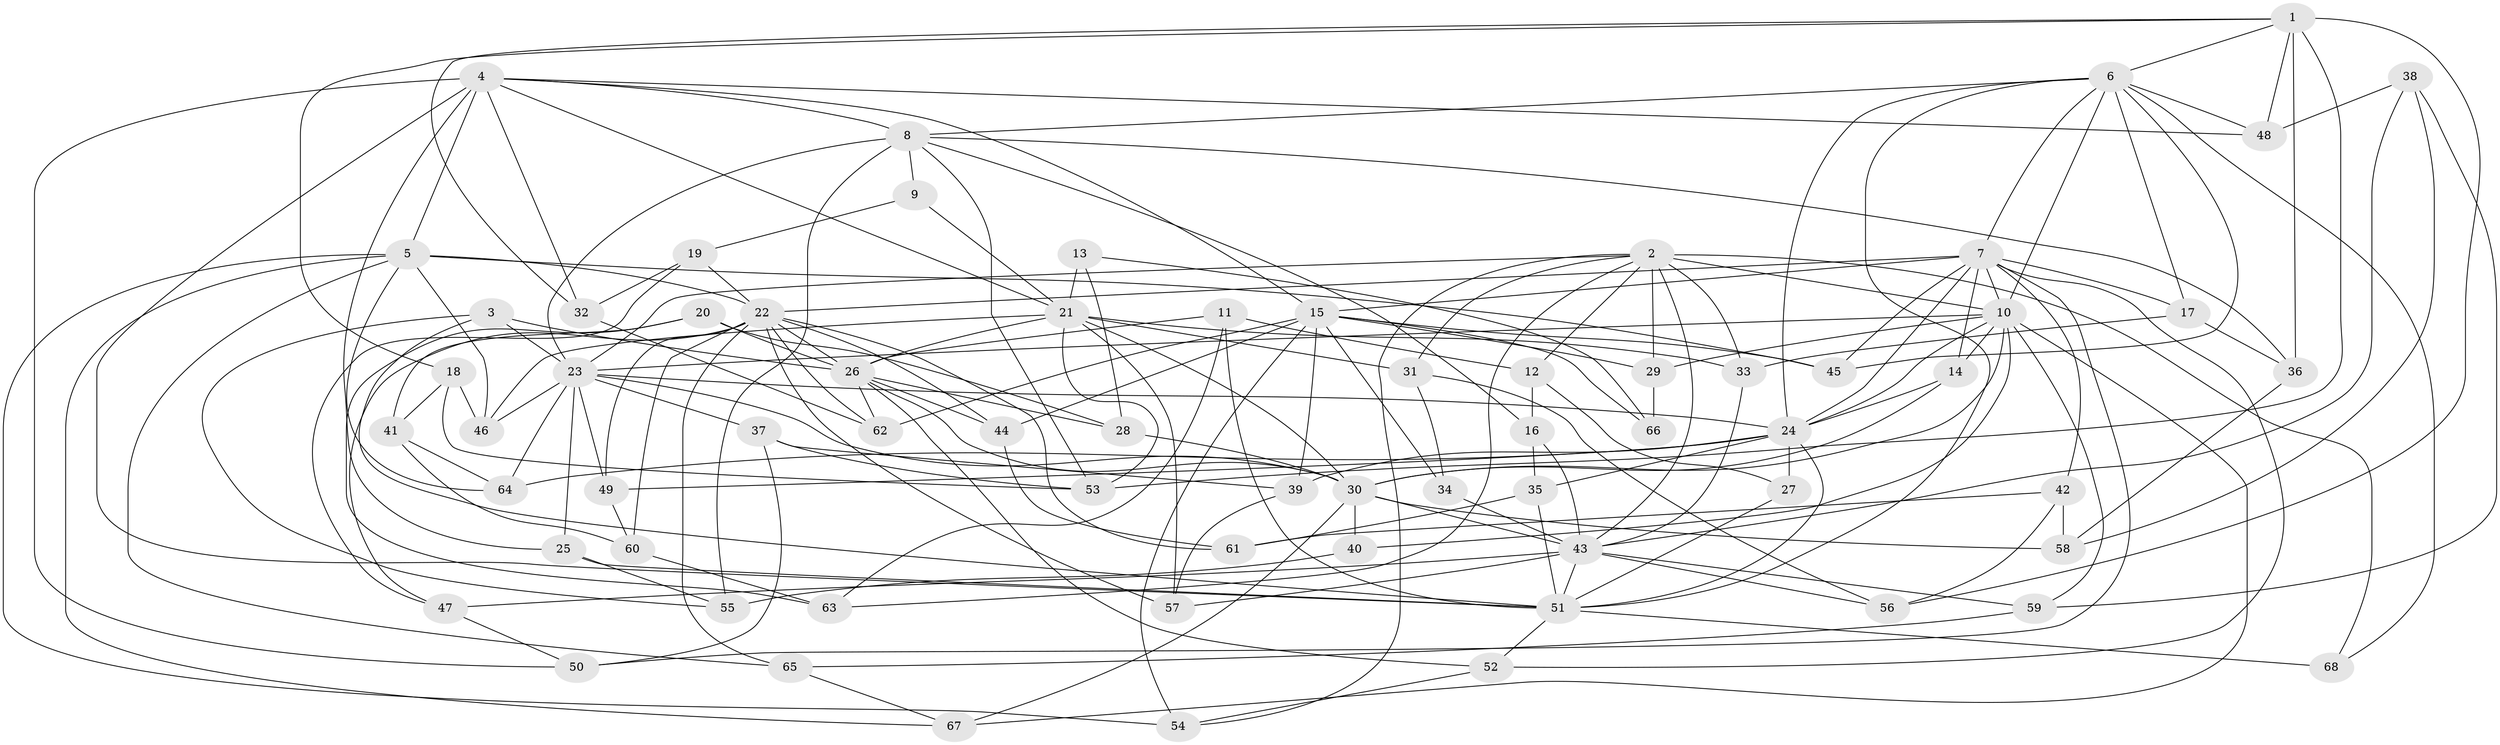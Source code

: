 // original degree distribution, {4: 1.0}
// Generated by graph-tools (version 1.1) at 2025/37/03/09/25 02:37:56]
// undirected, 68 vertices, 184 edges
graph export_dot {
graph [start="1"]
  node [color=gray90,style=filled];
  1;
  2;
  3;
  4;
  5;
  6;
  7;
  8;
  9;
  10;
  11;
  12;
  13;
  14;
  15;
  16;
  17;
  18;
  19;
  20;
  21;
  22;
  23;
  24;
  25;
  26;
  27;
  28;
  29;
  30;
  31;
  32;
  33;
  34;
  35;
  36;
  37;
  38;
  39;
  40;
  41;
  42;
  43;
  44;
  45;
  46;
  47;
  48;
  49;
  50;
  51;
  52;
  53;
  54;
  55;
  56;
  57;
  58;
  59;
  60;
  61;
  62;
  63;
  64;
  65;
  66;
  67;
  68;
  1 -- 6 [weight=1.0];
  1 -- 18 [weight=1.0];
  1 -- 32 [weight=1.0];
  1 -- 36 [weight=1.0];
  1 -- 48 [weight=1.0];
  1 -- 53 [weight=2.0];
  1 -- 56 [weight=1.0];
  2 -- 10 [weight=1.0];
  2 -- 12 [weight=1.0];
  2 -- 23 [weight=1.0];
  2 -- 29 [weight=1.0];
  2 -- 31 [weight=1.0];
  2 -- 33 [weight=1.0];
  2 -- 43 [weight=1.0];
  2 -- 54 [weight=1.0];
  2 -- 63 [weight=1.0];
  2 -- 68 [weight=1.0];
  3 -- 23 [weight=1.0];
  3 -- 26 [weight=1.0];
  3 -- 51 [weight=1.0];
  3 -- 55 [weight=1.0];
  4 -- 5 [weight=3.0];
  4 -- 8 [weight=2.0];
  4 -- 15 [weight=1.0];
  4 -- 21 [weight=1.0];
  4 -- 25 [weight=1.0];
  4 -- 32 [weight=1.0];
  4 -- 48 [weight=1.0];
  4 -- 50 [weight=1.0];
  4 -- 51 [weight=1.0];
  5 -- 22 [weight=1.0];
  5 -- 45 [weight=1.0];
  5 -- 46 [weight=1.0];
  5 -- 54 [weight=1.0];
  5 -- 64 [weight=1.0];
  5 -- 65 [weight=1.0];
  5 -- 67 [weight=1.0];
  6 -- 7 [weight=1.0];
  6 -- 8 [weight=1.0];
  6 -- 10 [weight=1.0];
  6 -- 17 [weight=1.0];
  6 -- 24 [weight=1.0];
  6 -- 45 [weight=1.0];
  6 -- 48 [weight=1.0];
  6 -- 51 [weight=1.0];
  6 -- 68 [weight=1.0];
  7 -- 10 [weight=1.0];
  7 -- 14 [weight=1.0];
  7 -- 15 [weight=2.0];
  7 -- 17 [weight=1.0];
  7 -- 22 [weight=1.0];
  7 -- 24 [weight=1.0];
  7 -- 42 [weight=1.0];
  7 -- 45 [weight=1.0];
  7 -- 50 [weight=1.0];
  7 -- 52 [weight=1.0];
  8 -- 9 [weight=1.0];
  8 -- 16 [weight=1.0];
  8 -- 23 [weight=2.0];
  8 -- 36 [weight=1.0];
  8 -- 53 [weight=1.0];
  8 -- 55 [weight=1.0];
  9 -- 19 [weight=1.0];
  9 -- 21 [weight=2.0];
  10 -- 14 [weight=1.0];
  10 -- 23 [weight=1.0];
  10 -- 24 [weight=1.0];
  10 -- 29 [weight=1.0];
  10 -- 30 [weight=1.0];
  10 -- 40 [weight=2.0];
  10 -- 59 [weight=1.0];
  10 -- 67 [weight=1.0];
  11 -- 12 [weight=1.0];
  11 -- 26 [weight=1.0];
  11 -- 51 [weight=1.0];
  11 -- 63 [weight=1.0];
  12 -- 16 [weight=1.0];
  12 -- 27 [weight=1.0];
  13 -- 21 [weight=2.0];
  13 -- 28 [weight=1.0];
  13 -- 66 [weight=1.0];
  14 -- 24 [weight=1.0];
  14 -- 30 [weight=1.0];
  15 -- 29 [weight=1.0];
  15 -- 34 [weight=1.0];
  15 -- 39 [weight=1.0];
  15 -- 44 [weight=1.0];
  15 -- 45 [weight=1.0];
  15 -- 54 [weight=1.0];
  15 -- 62 [weight=1.0];
  15 -- 66 [weight=2.0];
  16 -- 35 [weight=1.0];
  16 -- 43 [weight=1.0];
  17 -- 33 [weight=1.0];
  17 -- 36 [weight=1.0];
  18 -- 41 [weight=1.0];
  18 -- 46 [weight=1.0];
  18 -- 53 [weight=1.0];
  19 -- 22 [weight=1.0];
  19 -- 32 [weight=1.0];
  19 -- 47 [weight=1.0];
  20 -- 26 [weight=1.0];
  20 -- 28 [weight=1.0];
  20 -- 41 [weight=1.0];
  20 -- 63 [weight=1.0];
  21 -- 26 [weight=1.0];
  21 -- 30 [weight=1.0];
  21 -- 31 [weight=1.0];
  21 -- 33 [weight=1.0];
  21 -- 46 [weight=1.0];
  21 -- 53 [weight=1.0];
  21 -- 57 [weight=1.0];
  22 -- 26 [weight=1.0];
  22 -- 44 [weight=1.0];
  22 -- 47 [weight=1.0];
  22 -- 49 [weight=1.0];
  22 -- 57 [weight=1.0];
  22 -- 60 [weight=1.0];
  22 -- 61 [weight=1.0];
  22 -- 62 [weight=1.0];
  22 -- 65 [weight=1.0];
  23 -- 24 [weight=1.0];
  23 -- 25 [weight=1.0];
  23 -- 30 [weight=1.0];
  23 -- 37 [weight=1.0];
  23 -- 46 [weight=1.0];
  23 -- 49 [weight=1.0];
  23 -- 64 [weight=1.0];
  24 -- 27 [weight=2.0];
  24 -- 35 [weight=1.0];
  24 -- 39 [weight=1.0];
  24 -- 49 [weight=1.0];
  24 -- 51 [weight=1.0];
  24 -- 64 [weight=1.0];
  25 -- 51 [weight=1.0];
  25 -- 55 [weight=1.0];
  26 -- 28 [weight=1.0];
  26 -- 30 [weight=1.0];
  26 -- 44 [weight=1.0];
  26 -- 52 [weight=1.0];
  26 -- 62 [weight=1.0];
  27 -- 51 [weight=1.0];
  28 -- 30 [weight=3.0];
  29 -- 66 [weight=1.0];
  30 -- 40 [weight=1.0];
  30 -- 43 [weight=1.0];
  30 -- 58 [weight=1.0];
  30 -- 67 [weight=1.0];
  31 -- 34 [weight=1.0];
  31 -- 56 [weight=1.0];
  32 -- 62 [weight=1.0];
  33 -- 43 [weight=1.0];
  34 -- 43 [weight=2.0];
  35 -- 51 [weight=1.0];
  35 -- 61 [weight=1.0];
  36 -- 58 [weight=1.0];
  37 -- 39 [weight=1.0];
  37 -- 50 [weight=1.0];
  37 -- 53 [weight=1.0];
  38 -- 43 [weight=1.0];
  38 -- 48 [weight=1.0];
  38 -- 58 [weight=1.0];
  38 -- 59 [weight=1.0];
  39 -- 57 [weight=1.0];
  40 -- 55 [weight=1.0];
  41 -- 60 [weight=1.0];
  41 -- 64 [weight=1.0];
  42 -- 56 [weight=1.0];
  42 -- 58 [weight=1.0];
  42 -- 61 [weight=1.0];
  43 -- 47 [weight=1.0];
  43 -- 51 [weight=1.0];
  43 -- 56 [weight=1.0];
  43 -- 57 [weight=1.0];
  43 -- 59 [weight=1.0];
  44 -- 61 [weight=1.0];
  47 -- 50 [weight=1.0];
  49 -- 60 [weight=1.0];
  51 -- 52 [weight=1.0];
  51 -- 68 [weight=2.0];
  52 -- 54 [weight=1.0];
  59 -- 65 [weight=1.0];
  60 -- 63 [weight=1.0];
  65 -- 67 [weight=1.0];
}
